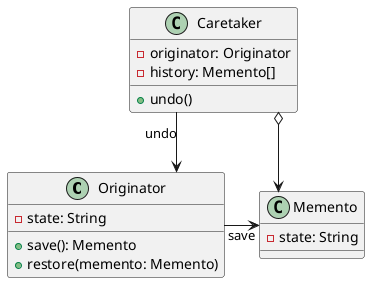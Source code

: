 @startuml
skinparam linetype ortho
class Originator {
  - state: String
  + save(): Memento
  + restore(memento: Memento)
}

class Memento {
  - state: String
}

class Caretaker {
  - originator: Originator
  - history: Memento[]
  + undo()
}

Originator -right-> Memento: save
Caretaker o-> Memento
Caretaker --> Originator: undo
@enduml
